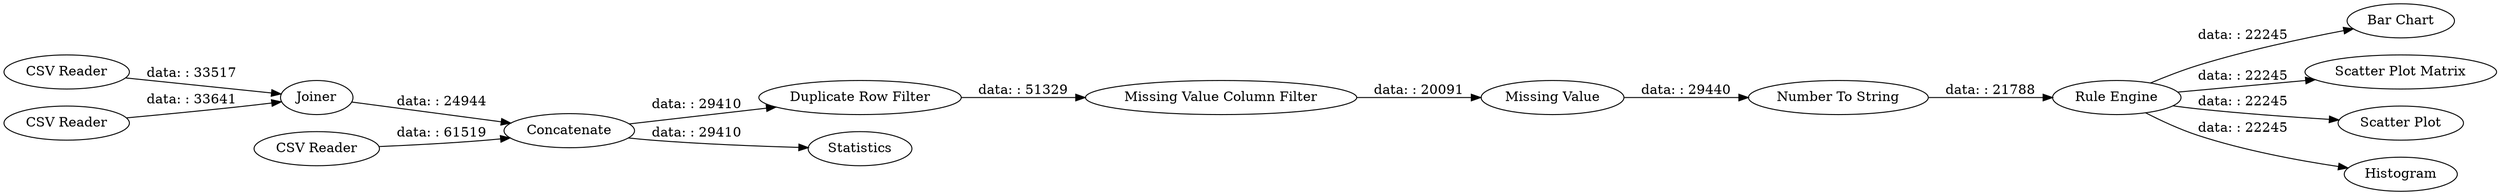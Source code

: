 digraph {
	"-1343806388294259610_25" [label="Duplicate Row Filter"]
	"-1343806388294259610_26" [label="Missing Value Column Filter"]
	"-1343806388294259610_43" [label="Bar Chart"]
	"-1343806388294259610_22" [label="Scatter Plot Matrix"]
	"-1343806388294259610_5" [label="Missing Value"]
	"-1343806388294259610_9" [label=Joiner]
	"-1343806388294259610_17" [label="CSV Reader"]
	"-1343806388294259610_18" [label="CSV Reader"]
	"-1343806388294259610_11" [label="Scatter Plot"]
	"-1343806388294259610_16" [label="CSV Reader"]
	"-1343806388294259610_27" [label="Number To String"]
	"-1343806388294259610_45" [label="Rule Engine"]
	"7313304951557101794_41" [label=Histogram]
	"-1343806388294259610_24" [label=Statistics]
	"-1343806388294259610_4" [label=Concatenate]
	"-1343806388294259610_5" -> "-1343806388294259610_27" [label="data: : 29440"]
	"-1343806388294259610_45" -> "-1343806388294259610_22" [label="data: : 22245"]
	"-1343806388294259610_45" -> "7313304951557101794_41" [label="data: : 22245"]
	"-1343806388294259610_4" -> "-1343806388294259610_25" [label="data: : 29410"]
	"-1343806388294259610_18" -> "-1343806388294259610_4" [label="data: : 61519"]
	"-1343806388294259610_25" -> "-1343806388294259610_26" [label="data: : 51329"]
	"-1343806388294259610_16" -> "-1343806388294259610_9" [label="data: : 33641"]
	"-1343806388294259610_45" -> "-1343806388294259610_11" [label="data: : 22245"]
	"-1343806388294259610_4" -> "-1343806388294259610_24" [label="data: : 29410"]
	"-1343806388294259610_17" -> "-1343806388294259610_9" [label="data: : 33517"]
	"-1343806388294259610_26" -> "-1343806388294259610_5" [label="data: : 20091"]
	"-1343806388294259610_45" -> "-1343806388294259610_43" [label="data: : 22245"]
	"-1343806388294259610_9" -> "-1343806388294259610_4" [label="data: : 24944"]
	"-1343806388294259610_27" -> "-1343806388294259610_45" [label="data: : 21788"]
	rankdir=LR
}
